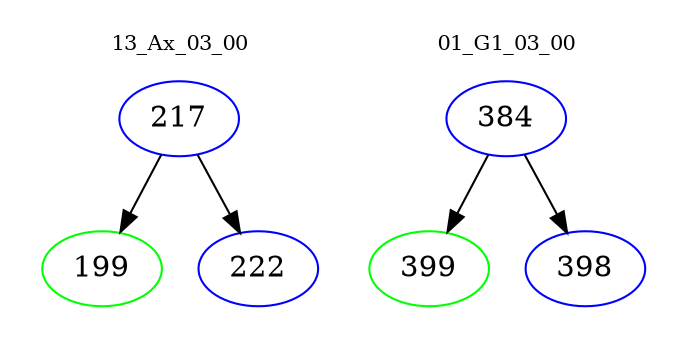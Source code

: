 digraph{
subgraph cluster_0 {
color = white
label = "13_Ax_03_00";
fontsize=10;
T0_217 [label="217", color="blue"]
T0_217 -> T0_199 [color="black"]
T0_199 [label="199", color="green"]
T0_217 -> T0_222 [color="black"]
T0_222 [label="222", color="blue"]
}
subgraph cluster_1 {
color = white
label = "01_G1_03_00";
fontsize=10;
T1_384 [label="384", color="blue"]
T1_384 -> T1_399 [color="black"]
T1_399 [label="399", color="green"]
T1_384 -> T1_398 [color="black"]
T1_398 [label="398", color="blue"]
}
}
